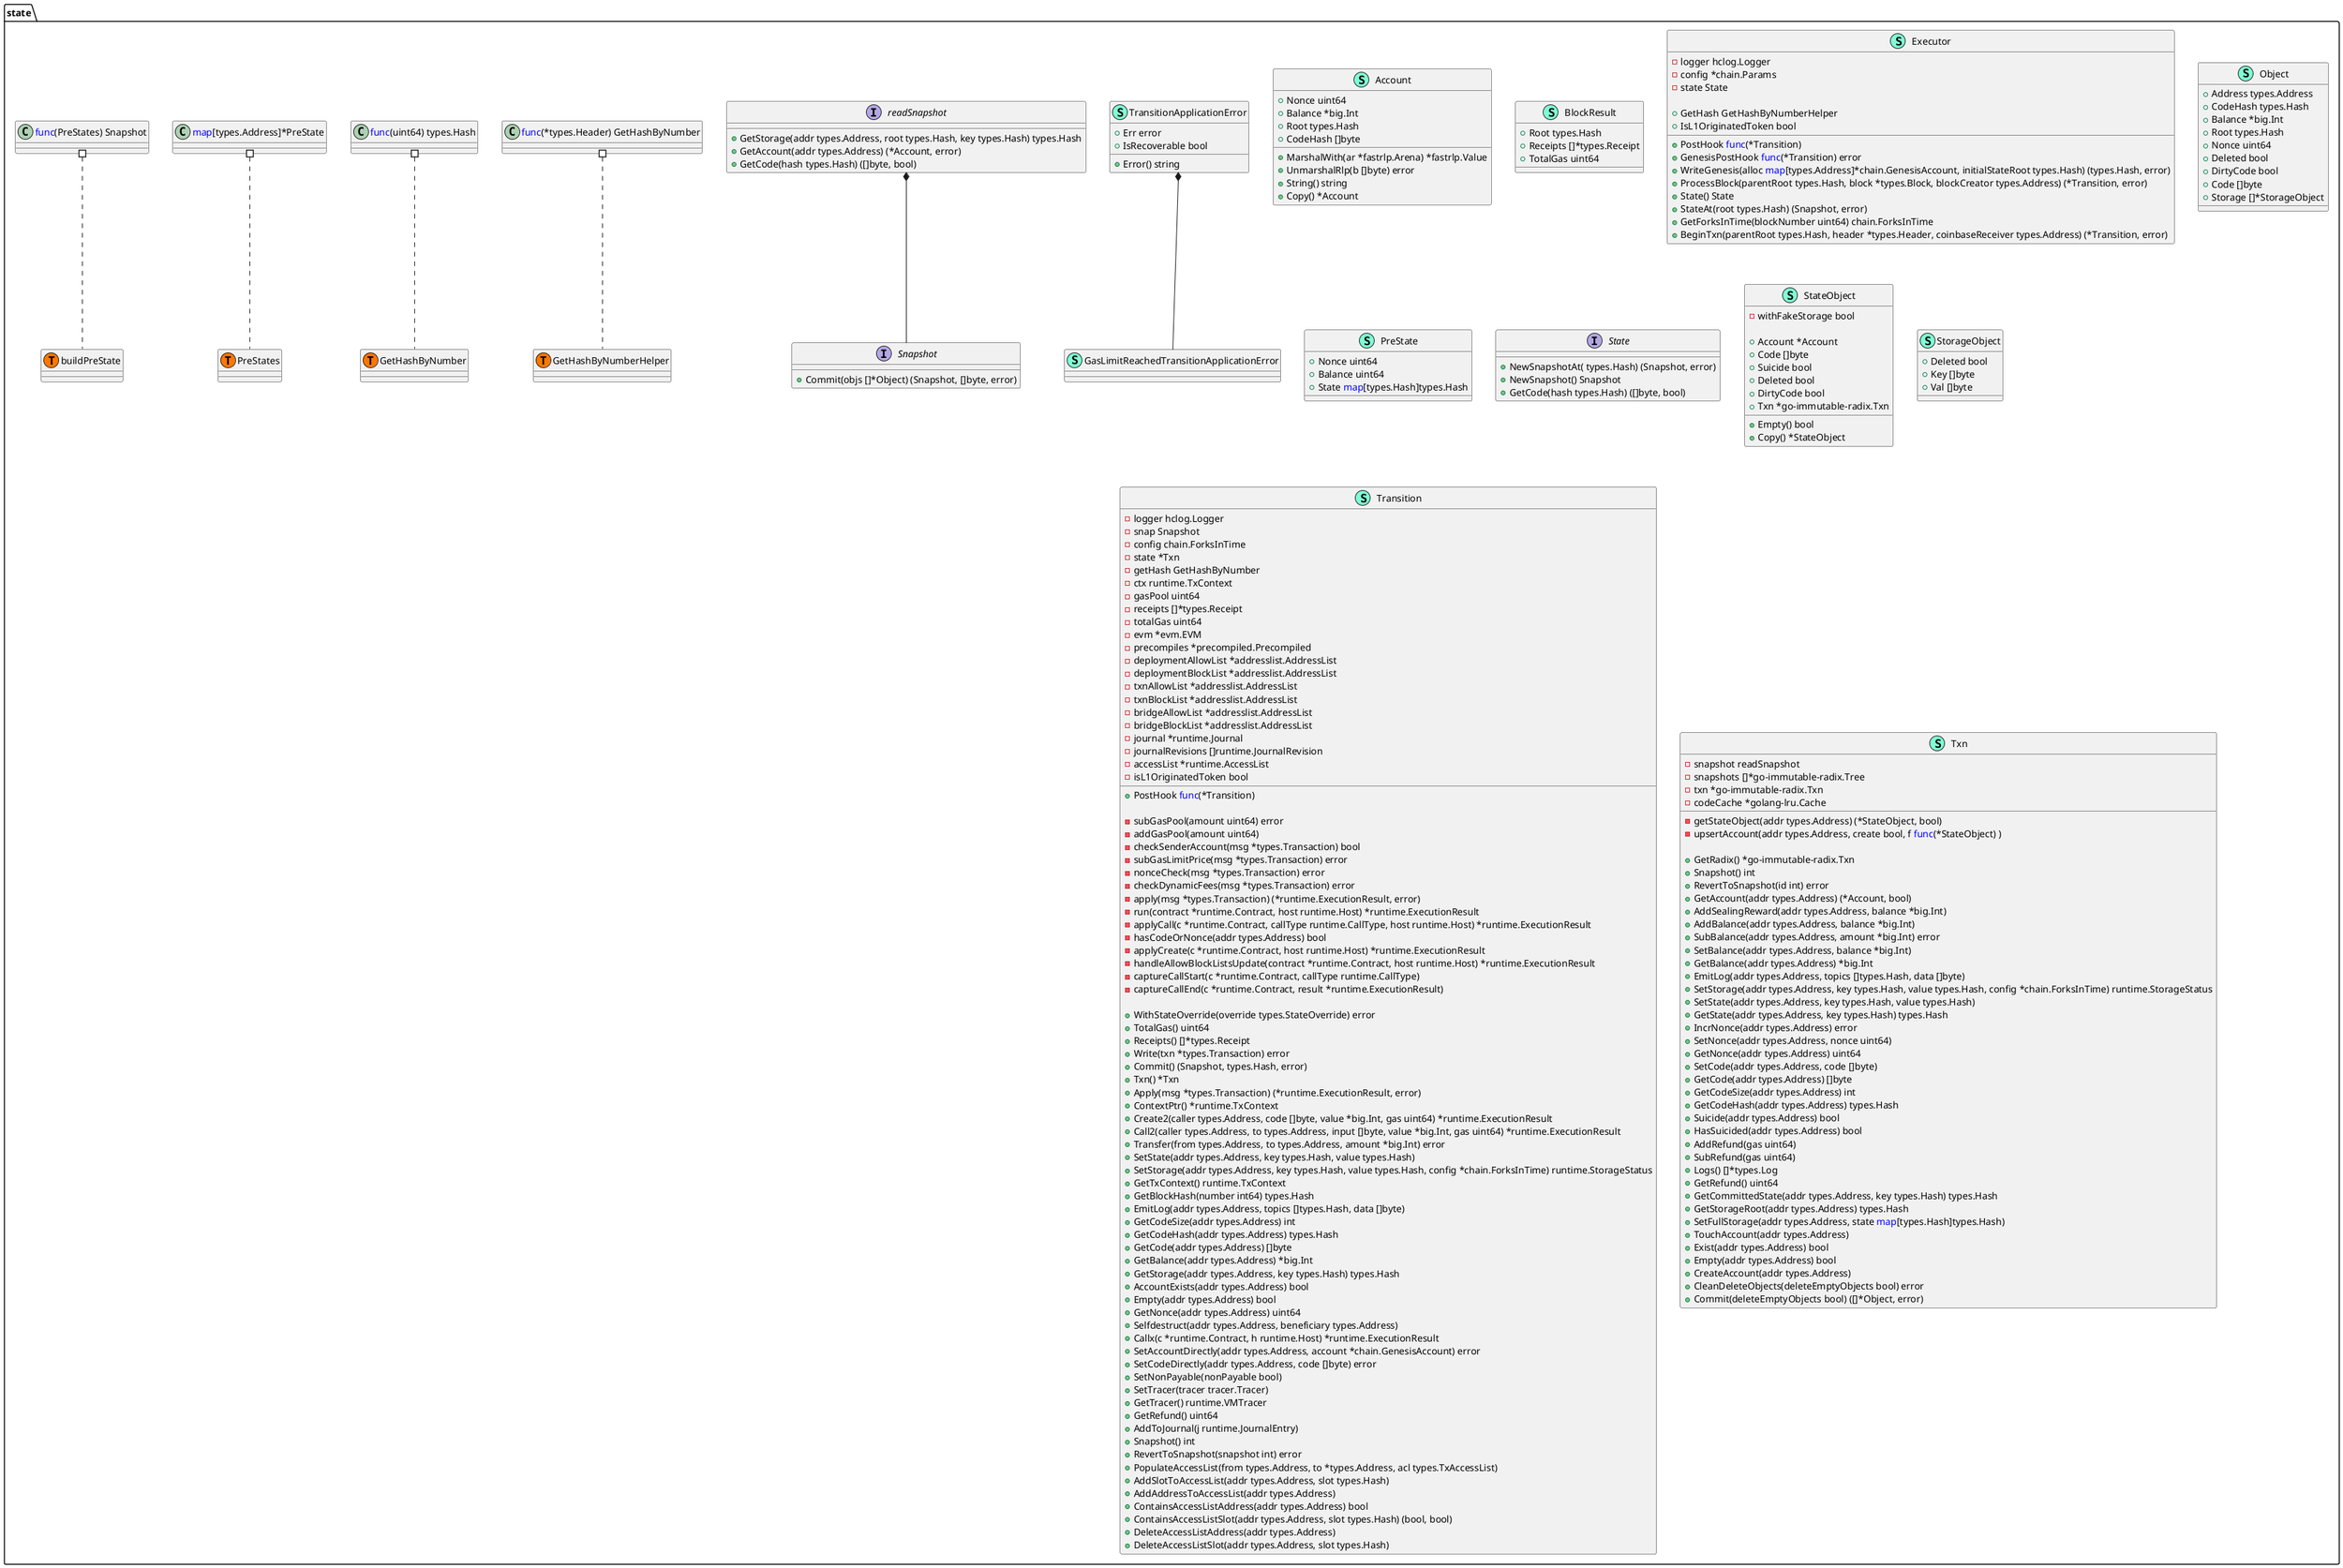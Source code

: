 @startuml
namespace state {
    class Account << (S,Aquamarine) >> {
        + Nonce uint64
        + Balance *big.Int
        + Root types.Hash
        + CodeHash []byte

        + MarshalWith(ar *fastrlp.Arena) *fastrlp.Value
        + UnmarshalRlp(b []byte) error
        + String() string
        + Copy() *Account

    }
    class BlockResult << (S,Aquamarine) >> {
        + Root types.Hash
        + Receipts []*types.Receipt
        + TotalGas uint64

    }
    class Executor << (S,Aquamarine) >> {
        - logger hclog.Logger
        - config *chain.Params
        - state State

        + GetHash GetHashByNumberHelper
        + PostHook <font color=blue>func</font>(*Transition) 
        + GenesisPostHook <font color=blue>func</font>(*Transition) error
        + IsL1OriginatedToken bool

        + WriteGenesis(alloc <font color=blue>map</font>[types.Address]*chain.GenesisAccount, initialStateRoot types.Hash) (types.Hash, error)
        + ProcessBlock(parentRoot types.Hash, block *types.Block, blockCreator types.Address) (*Transition, error)
        + State() State
        + StateAt(root types.Hash) (Snapshot, error)
        + GetForksInTime(blockNumber uint64) chain.ForksInTime
        + BeginTxn(parentRoot types.Hash, header *types.Header, coinbaseReceiver types.Address) (*Transition, error)

    }
    class GasLimitReachedTransitionApplicationError << (S,Aquamarine) >> {
    }
    class Object << (S,Aquamarine) >> {
        + Address types.Address
        + CodeHash types.Hash
        + Balance *big.Int
        + Root types.Hash
        + Nonce uint64
        + Deleted bool
        + DirtyCode bool
        + Code []byte
        + Storage []*StorageObject

    }
    class PreState << (S,Aquamarine) >> {
        + Nonce uint64
        + Balance uint64
        + State <font color=blue>map</font>[types.Hash]types.Hash

    }
    interface Snapshot  {
        + Commit(objs []*Object) (Snapshot, []byte, error)

    }
    interface State  {
        + NewSnapshotAt( types.Hash) (Snapshot, error)
        + NewSnapshot() Snapshot
        + GetCode(hash types.Hash) ([]byte, bool)

    }
    class StateObject << (S,Aquamarine) >> {
        - withFakeStorage bool

        + Account *Account
        + Code []byte
        + Suicide bool
        + Deleted bool
        + DirtyCode bool
        + Txn *go-immutable-radix.Txn

        + Empty() bool
        + Copy() *StateObject

    }
    class StorageObject << (S,Aquamarine) >> {
        + Deleted bool
        + Key []byte
        + Val []byte

    }
    class Transition << (S,Aquamarine) >> {
        - logger hclog.Logger
        - snap Snapshot
        - config chain.ForksInTime
        - state *Txn
        - getHash GetHashByNumber
        - ctx runtime.TxContext
        - gasPool uint64
        - receipts []*types.Receipt
        - totalGas uint64
        - evm *evm.EVM
        - precompiles *precompiled.Precompiled
        - deploymentAllowList *addresslist.AddressList
        - deploymentBlockList *addresslist.AddressList
        - txnAllowList *addresslist.AddressList
        - txnBlockList *addresslist.AddressList
        - bridgeAllowList *addresslist.AddressList
        - bridgeBlockList *addresslist.AddressList
        - journal *runtime.Journal
        - journalRevisions []runtime.JournalRevision
        - accessList *runtime.AccessList
        - isL1OriginatedToken bool

        + PostHook <font color=blue>func</font>(*Transition) 

        - subGasPool(amount uint64) error
        - addGasPool(amount uint64) 
        - checkSenderAccount(msg *types.Transaction) bool
        - subGasLimitPrice(msg *types.Transaction) error
        - nonceCheck(msg *types.Transaction) error
        - checkDynamicFees(msg *types.Transaction) error
        - apply(msg *types.Transaction) (*runtime.ExecutionResult, error)
        - run(contract *runtime.Contract, host runtime.Host) *runtime.ExecutionResult
        - applyCall(c *runtime.Contract, callType runtime.CallType, host runtime.Host) *runtime.ExecutionResult
        - hasCodeOrNonce(addr types.Address) bool
        - applyCreate(c *runtime.Contract, host runtime.Host) *runtime.ExecutionResult
        - handleAllowBlockListsUpdate(contract *runtime.Contract, host runtime.Host) *runtime.ExecutionResult
        - captureCallStart(c *runtime.Contract, callType runtime.CallType) 
        - captureCallEnd(c *runtime.Contract, result *runtime.ExecutionResult) 

        + WithStateOverride(override types.StateOverride) error
        + TotalGas() uint64
        + Receipts() []*types.Receipt
        + Write(txn *types.Transaction) error
        + Commit() (Snapshot, types.Hash, error)
        + Txn() *Txn
        + Apply(msg *types.Transaction) (*runtime.ExecutionResult, error)
        + ContextPtr() *runtime.TxContext
        + Create2(caller types.Address, code []byte, value *big.Int, gas uint64) *runtime.ExecutionResult
        + Call2(caller types.Address, to types.Address, input []byte, value *big.Int, gas uint64) *runtime.ExecutionResult
        + Transfer(from types.Address, to types.Address, amount *big.Int) error
        + SetState(addr types.Address, key types.Hash, value types.Hash) 
        + SetStorage(addr types.Address, key types.Hash, value types.Hash, config *chain.ForksInTime) runtime.StorageStatus
        + GetTxContext() runtime.TxContext
        + GetBlockHash(number int64) types.Hash
        + EmitLog(addr types.Address, topics []types.Hash, data []byte) 
        + GetCodeSize(addr types.Address) int
        + GetCodeHash(addr types.Address) types.Hash
        + GetCode(addr types.Address) []byte
        + GetBalance(addr types.Address) *big.Int
        + GetStorage(addr types.Address, key types.Hash) types.Hash
        + AccountExists(addr types.Address) bool
        + Empty(addr types.Address) bool
        + GetNonce(addr types.Address) uint64
        + Selfdestruct(addr types.Address, beneficiary types.Address) 
        + Callx(c *runtime.Contract, h runtime.Host) *runtime.ExecutionResult
        + SetAccountDirectly(addr types.Address, account *chain.GenesisAccount) error
        + SetCodeDirectly(addr types.Address, code []byte) error
        + SetNonPayable(nonPayable bool) 
        + SetTracer(tracer tracer.Tracer) 
        + GetTracer() runtime.VMTracer
        + GetRefund() uint64
        + AddToJournal(j runtime.JournalEntry) 
        + Snapshot() int
        + RevertToSnapshot(snapshot int) error
        + PopulateAccessList(from types.Address, to *types.Address, acl types.TxAccessList) 
        + AddSlotToAccessList(addr types.Address, slot types.Hash) 
        + AddAddressToAccessList(addr types.Address) 
        + ContainsAccessListAddress(addr types.Address) bool
        + ContainsAccessListSlot(addr types.Address, slot types.Hash) (bool, bool)
        + DeleteAccessListAddress(addr types.Address) 
        + DeleteAccessListSlot(addr types.Address, slot types.Hash) 

    }
    class TransitionApplicationError << (S,Aquamarine) >> {
        + Err error
        + IsRecoverable bool

        + Error() string

    }
    class Txn << (S,Aquamarine) >> {
        - snapshot readSnapshot
        - snapshots []*go-immutable-radix.Tree
        - txn *go-immutable-radix.Txn
        - codeCache *golang-lru.Cache

        - getStateObject(addr types.Address) (*StateObject, bool)
        - upsertAccount(addr types.Address, create bool, f <font color=blue>func</font>(*StateObject) ) 

        + GetRadix() *go-immutable-radix.Txn
        + Snapshot() int
        + RevertToSnapshot(id int) error
        + GetAccount(addr types.Address) (*Account, bool)
        + AddSealingReward(addr types.Address, balance *big.Int) 
        + AddBalance(addr types.Address, balance *big.Int) 
        + SubBalance(addr types.Address, amount *big.Int) error
        + SetBalance(addr types.Address, balance *big.Int) 
        + GetBalance(addr types.Address) *big.Int
        + EmitLog(addr types.Address, topics []types.Hash, data []byte) 
        + SetStorage(addr types.Address, key types.Hash, value types.Hash, config *chain.ForksInTime) runtime.StorageStatus
        + SetState(addr types.Address, key types.Hash, value types.Hash) 
        + GetState(addr types.Address, key types.Hash) types.Hash
        + IncrNonce(addr types.Address) error
        + SetNonce(addr types.Address, nonce uint64) 
        + GetNonce(addr types.Address) uint64
        + SetCode(addr types.Address, code []byte) 
        + GetCode(addr types.Address) []byte
        + GetCodeSize(addr types.Address) int
        + GetCodeHash(addr types.Address) types.Hash
        + Suicide(addr types.Address) bool
        + HasSuicided(addr types.Address) bool
        + AddRefund(gas uint64) 
        + SubRefund(gas uint64) 
        + Logs() []*types.Log
        + GetRefund() uint64
        + GetCommittedState(addr types.Address, key types.Hash) types.Hash
        + GetStorageRoot(addr types.Address) types.Hash
        + SetFullStorage(addr types.Address, state <font color=blue>map</font>[types.Hash]types.Hash) 
        + TouchAccount(addr types.Address) 
        + Exist(addr types.Address) bool
        + Empty(addr types.Address) bool
        + CreateAccount(addr types.Address) 
        + CleanDeleteObjects(deleteEmptyObjects bool) error
        + Commit(deleteEmptyObjects bool) ([]*Object, error)

    }
    interface readSnapshot  {
        + GetStorage(addr types.Address, root types.Hash, key types.Hash) types.Hash
        + GetAccount(addr types.Address) (*Account, error)
        + GetCode(hash types.Hash) ([]byte, bool)

    }
    class state.GetHashByNumber << (T, #FF7700) >>  {
    }
    class state.GetHashByNumberHelper << (T, #FF7700) >>  {
    }
    class state.PreStates << (T, #FF7700) >>  {
    }
    class state.buildPreState << (T, #FF7700) >>  {
    }
    class "<font color=blue>func</font>(*types.Header) GetHashByNumber" as fontcolorbluefuncfonttypesHeaderGetHashByNumber {
        'This class was created so that we can correctly have an alias pointing to this name. Since it contains dots that can break namespaces
    }
    class "<font color=blue>func</font>(uint64) types.Hash" as fontcolorbluefuncfontuint64typesHash {
        'This class was created so that we can correctly have an alias pointing to this name. Since it contains dots that can break namespaces
    }
    class "<font color=blue>map</font>[types.Address]*PreState" as fontcolorbluemapfonttypesAddressPreState {
        'This class was created so that we can correctly have an alias pointing to this name. Since it contains dots that can break namespaces
    }
}
"state.TransitionApplicationError" *-- "state.GasLimitReachedTransitionApplicationError"
"state.readSnapshot" *-- "state.Snapshot"


"state.fontcolorbluefuncfonttypesHeaderGetHashByNumber" #.. "state.GetHashByNumberHelper"
"state.<font color=blue>func</font>(PreStates) Snapshot" #.. "state.buildPreState"
"state.fontcolorbluefuncfontuint64typesHash" #.. "state.GetHashByNumber"
"state.fontcolorbluemapfonttypesAddressPreState" #.. "state.PreStates"
@enduml

